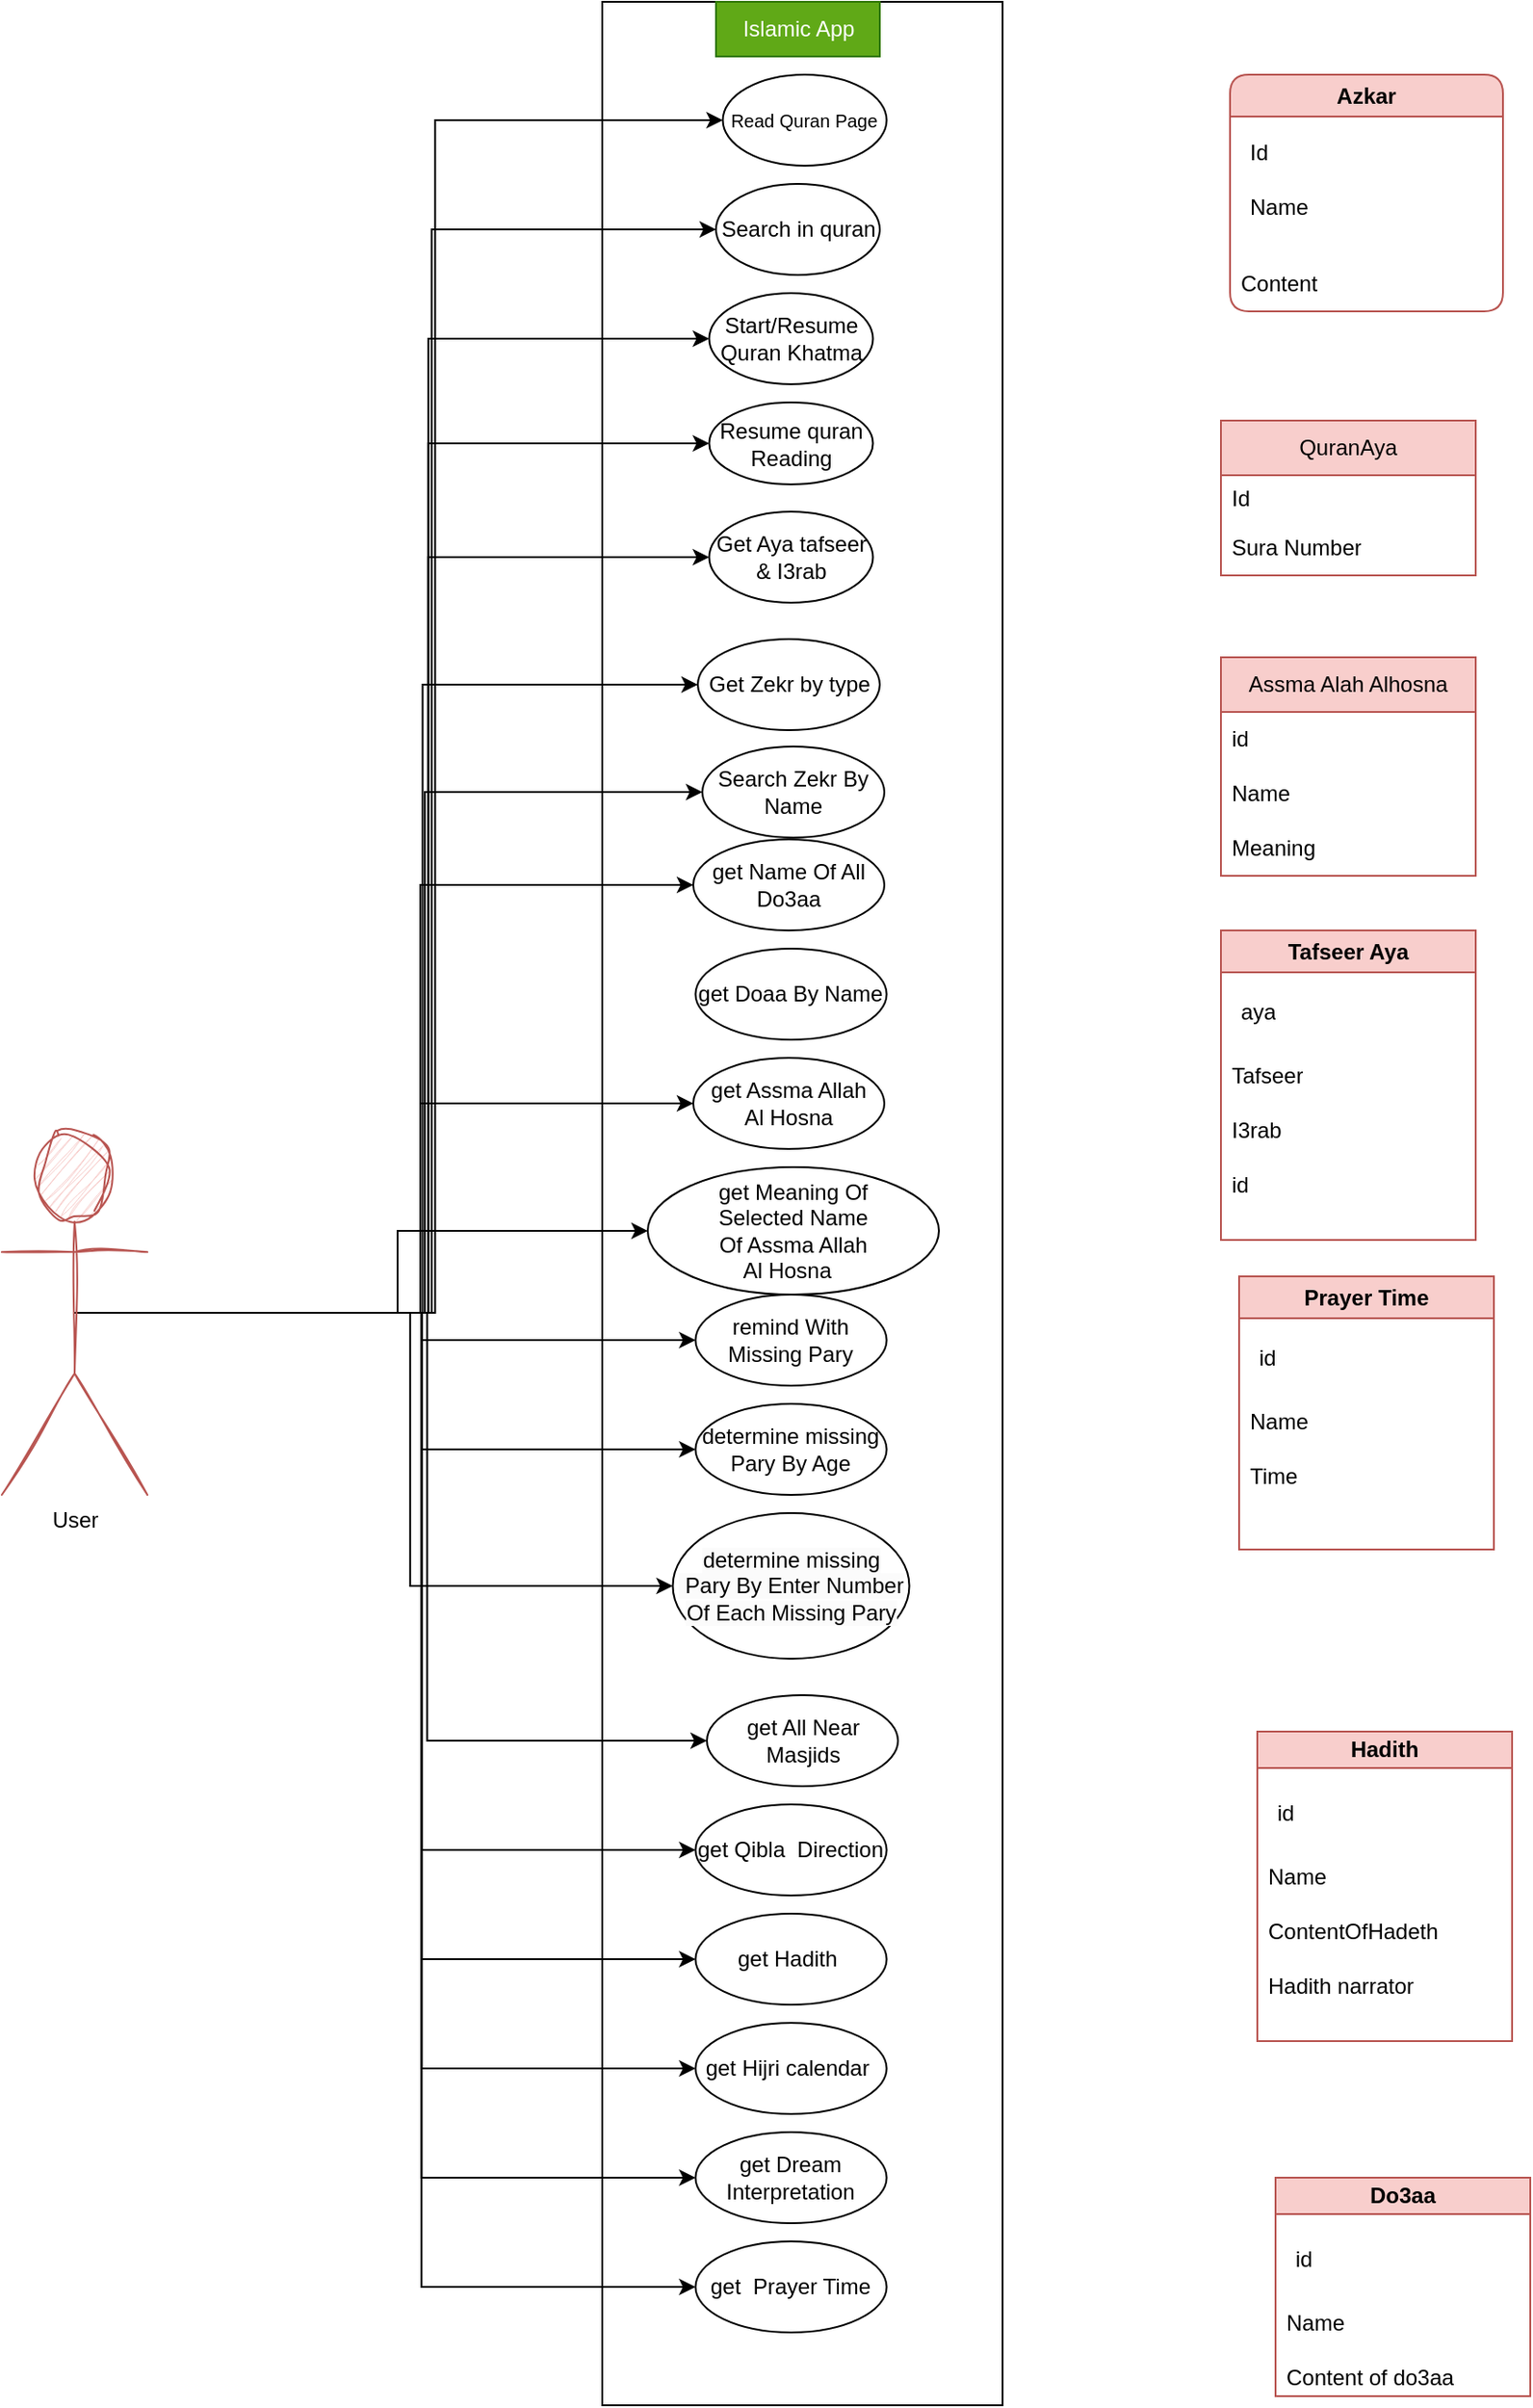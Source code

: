 <mxfile version="22.0.4" type="device">
  <diagram name="Page-1" id="Po5Km8ZeCA5UCwh9uSR4">
    <mxGraphModel dx="2510" dy="968" grid="1" gridSize="10" guides="1" tooltips="1" connect="1" arrows="1" fold="1" page="1" pageScale="1" pageWidth="850" pageHeight="1100" math="0" shadow="0">
      <root>
        <mxCell id="0" />
        <mxCell id="1" parent="0" />
        <mxCell id="7gqt0PY7z3TmWNlQmAuE-3" value="" style="rounded=0;whiteSpace=wrap;html=1;" parent="1" vertex="1">
          <mxGeometry x="280" y="130" width="220" height="1320" as="geometry" />
        </mxCell>
        <mxCell id="yYHlUG-1NSa63bpo5UA5-2" style="edgeStyle=orthogonalEdgeStyle;rounded=0;orthogonalLoop=1;jettySize=auto;html=1;exitX=0.5;exitY=0.5;exitDx=0;exitDy=0;exitPerimeter=0;entryX=0;entryY=0.5;entryDx=0;entryDy=0;" parent="1" source="7gqt0PY7z3TmWNlQmAuE-1" target="7gqt0PY7z3TmWNlQmAuE-8" edge="1">
          <mxGeometry relative="1" as="geometry" />
        </mxCell>
        <mxCell id="yYHlUG-1NSa63bpo5UA5-9" style="edgeStyle=orthogonalEdgeStyle;rounded=0;orthogonalLoop=1;jettySize=auto;html=1;exitX=0.5;exitY=0.5;exitDx=0;exitDy=0;exitPerimeter=0;entryX=0;entryY=0.5;entryDx=0;entryDy=0;" parent="1" source="7gqt0PY7z3TmWNlQmAuE-1" target="7gqt0PY7z3TmWNlQmAuE-9" edge="1">
          <mxGeometry relative="1" as="geometry" />
        </mxCell>
        <mxCell id="yYHlUG-1NSa63bpo5UA5-10" style="edgeStyle=orthogonalEdgeStyle;rounded=0;orthogonalLoop=1;jettySize=auto;html=1;exitX=0.5;exitY=0.5;exitDx=0;exitDy=0;exitPerimeter=0;entryX=0;entryY=0.5;entryDx=0;entryDy=0;" parent="1" source="7gqt0PY7z3TmWNlQmAuE-1" target="7gqt0PY7z3TmWNlQmAuE-10" edge="1">
          <mxGeometry relative="1" as="geometry" />
        </mxCell>
        <mxCell id="yYHlUG-1NSa63bpo5UA5-11" style="edgeStyle=orthogonalEdgeStyle;rounded=0;orthogonalLoop=1;jettySize=auto;html=1;exitX=0.5;exitY=0.5;exitDx=0;exitDy=0;exitPerimeter=0;entryX=0;entryY=0.5;entryDx=0;entryDy=0;" parent="1" source="7gqt0PY7z3TmWNlQmAuE-1" target="7gqt0PY7z3TmWNlQmAuE-11" edge="1">
          <mxGeometry relative="1" as="geometry" />
        </mxCell>
        <mxCell id="yYHlUG-1NSa63bpo5UA5-30" style="edgeStyle=orthogonalEdgeStyle;rounded=0;orthogonalLoop=1;jettySize=auto;html=1;exitX=0.5;exitY=0.5;exitDx=0;exitDy=0;exitPerimeter=0;entryX=0;entryY=0.5;entryDx=0;entryDy=0;" parent="1" source="7gqt0PY7z3TmWNlQmAuE-1" target="yYHlUG-1NSa63bpo5UA5-14" edge="1">
          <mxGeometry relative="1" as="geometry" />
        </mxCell>
        <mxCell id="yYHlUG-1NSa63bpo5UA5-31" style="edgeStyle=orthogonalEdgeStyle;rounded=0;orthogonalLoop=1;jettySize=auto;html=1;exitX=0.5;exitY=0.5;exitDx=0;exitDy=0;exitPerimeter=0;entryX=0;entryY=0.5;entryDx=0;entryDy=0;" parent="1" source="7gqt0PY7z3TmWNlQmAuE-1" target="yYHlUG-1NSa63bpo5UA5-17" edge="1">
          <mxGeometry relative="1" as="geometry" />
        </mxCell>
        <mxCell id="yYHlUG-1NSa63bpo5UA5-32" style="edgeStyle=orthogonalEdgeStyle;rounded=0;orthogonalLoop=1;jettySize=auto;html=1;exitX=0.5;exitY=0.5;exitDx=0;exitDy=0;exitPerimeter=0;entryX=0;entryY=0.5;entryDx=0;entryDy=0;" parent="1" source="7gqt0PY7z3TmWNlQmAuE-1" target="yYHlUG-1NSa63bpo5UA5-23" edge="1">
          <mxGeometry relative="1" as="geometry" />
        </mxCell>
        <mxCell id="yYHlUG-1NSa63bpo5UA5-34" style="edgeStyle=orthogonalEdgeStyle;rounded=0;orthogonalLoop=1;jettySize=auto;html=1;exitX=0.5;exitY=0.5;exitDx=0;exitDy=0;exitPerimeter=0;entryX=0;entryY=0.5;entryDx=0;entryDy=0;" parent="1" source="7gqt0PY7z3TmWNlQmAuE-1" target="yYHlUG-1NSa63bpo5UA5-16" edge="1">
          <mxGeometry relative="1" as="geometry" />
        </mxCell>
        <mxCell id="yYHlUG-1NSa63bpo5UA5-35" style="edgeStyle=orthogonalEdgeStyle;rounded=0;orthogonalLoop=1;jettySize=auto;html=1;exitX=0.5;exitY=0.5;exitDx=0;exitDy=0;exitPerimeter=0;entryX=0;entryY=0.5;entryDx=0;entryDy=0;" parent="1" source="7gqt0PY7z3TmWNlQmAuE-1" target="yYHlUG-1NSa63bpo5UA5-18" edge="1">
          <mxGeometry relative="1" as="geometry" />
        </mxCell>
        <mxCell id="yYHlUG-1NSa63bpo5UA5-36" style="edgeStyle=orthogonalEdgeStyle;rounded=0;orthogonalLoop=1;jettySize=auto;html=1;exitX=0.5;exitY=0.5;exitDx=0;exitDy=0;exitPerimeter=0;entryX=0;entryY=0.5;entryDx=0;entryDy=0;" parent="1" source="7gqt0PY7z3TmWNlQmAuE-1" target="yYHlUG-1NSa63bpo5UA5-19" edge="1">
          <mxGeometry relative="1" as="geometry" />
        </mxCell>
        <mxCell id="yYHlUG-1NSa63bpo5UA5-37" style="edgeStyle=orthogonalEdgeStyle;rounded=0;orthogonalLoop=1;jettySize=auto;html=1;exitX=0.5;exitY=0.5;exitDx=0;exitDy=0;exitPerimeter=0;entryX=0;entryY=0.5;entryDx=0;entryDy=0;" parent="1" source="7gqt0PY7z3TmWNlQmAuE-1" target="yYHlUG-1NSa63bpo5UA5-21" edge="1">
          <mxGeometry relative="1" as="geometry" />
        </mxCell>
        <mxCell id="yYHlUG-1NSa63bpo5UA5-38" style="edgeStyle=orthogonalEdgeStyle;rounded=0;orthogonalLoop=1;jettySize=auto;html=1;exitX=0.5;exitY=0.5;exitDx=0;exitDy=0;exitPerimeter=0;entryX=0;entryY=0.5;entryDx=0;entryDy=0;" parent="1" source="7gqt0PY7z3TmWNlQmAuE-1" target="yYHlUG-1NSa63bpo5UA5-24" edge="1">
          <mxGeometry relative="1" as="geometry" />
        </mxCell>
        <mxCell id="yYHlUG-1NSa63bpo5UA5-39" style="edgeStyle=orthogonalEdgeStyle;rounded=0;orthogonalLoop=1;jettySize=auto;html=1;exitX=0.5;exitY=0.5;exitDx=0;exitDy=0;exitPerimeter=0;entryX=0;entryY=0.5;entryDx=0;entryDy=0;" parent="1" source="7gqt0PY7z3TmWNlQmAuE-1" target="yYHlUG-1NSa63bpo5UA5-25" edge="1">
          <mxGeometry relative="1" as="geometry" />
        </mxCell>
        <mxCell id="yYHlUG-1NSa63bpo5UA5-40" style="edgeStyle=orthogonalEdgeStyle;rounded=0;orthogonalLoop=1;jettySize=auto;html=1;exitX=0.5;exitY=0.5;exitDx=0;exitDy=0;exitPerimeter=0;entryX=0;entryY=0.5;entryDx=0;entryDy=0;" parent="1" source="7gqt0PY7z3TmWNlQmAuE-1" target="yYHlUG-1NSa63bpo5UA5-26" edge="1">
          <mxGeometry relative="1" as="geometry" />
        </mxCell>
        <mxCell id="yYHlUG-1NSa63bpo5UA5-41" style="edgeStyle=orthogonalEdgeStyle;rounded=0;orthogonalLoop=1;jettySize=auto;html=1;exitX=0.5;exitY=0.5;exitDx=0;exitDy=0;exitPerimeter=0;entryX=0;entryY=0.5;entryDx=0;entryDy=0;" parent="1" source="7gqt0PY7z3TmWNlQmAuE-1" target="yYHlUG-1NSa63bpo5UA5-27" edge="1">
          <mxGeometry relative="1" as="geometry" />
        </mxCell>
        <mxCell id="yYHlUG-1NSa63bpo5UA5-42" style="edgeStyle=orthogonalEdgeStyle;rounded=0;orthogonalLoop=1;jettySize=auto;html=1;exitX=0.5;exitY=0.5;exitDx=0;exitDy=0;exitPerimeter=0;entryX=0;entryY=0.5;entryDx=0;entryDy=0;" parent="1" source="7gqt0PY7z3TmWNlQmAuE-1" target="yYHlUG-1NSa63bpo5UA5-28" edge="1">
          <mxGeometry relative="1" as="geometry" />
        </mxCell>
        <mxCell id="yYHlUG-1NSa63bpo5UA5-44" style="edgeStyle=orthogonalEdgeStyle;rounded=0;orthogonalLoop=1;jettySize=auto;html=1;exitX=0.5;exitY=0.5;exitDx=0;exitDy=0;exitPerimeter=0;entryX=0;entryY=0.5;entryDx=0;entryDy=0;" parent="1" source="7gqt0PY7z3TmWNlQmAuE-1" target="7gqt0PY7z3TmWNlQmAuE-12" edge="1">
          <mxGeometry relative="1" as="geometry" />
        </mxCell>
        <mxCell id="yYHlUG-1NSa63bpo5UA5-45" style="edgeStyle=orthogonalEdgeStyle;rounded=0;orthogonalLoop=1;jettySize=auto;html=1;exitX=0.5;exitY=0.5;exitDx=0;exitDy=0;exitPerimeter=0;entryX=0;entryY=0.5;entryDx=0;entryDy=0;" parent="1" source="7gqt0PY7z3TmWNlQmAuE-1" target="7gqt0PY7z3TmWNlQmAuE-7" edge="1">
          <mxGeometry relative="1" as="geometry" />
        </mxCell>
        <mxCell id="xr-b1YEZQtmxwVTNyatM-19" style="edgeStyle=orthogonalEdgeStyle;rounded=0;orthogonalLoop=1;jettySize=auto;html=1;exitX=0.5;exitY=0.5;exitDx=0;exitDy=0;exitPerimeter=0;entryX=0;entryY=0.5;entryDx=0;entryDy=0;" edge="1" parent="1" source="7gqt0PY7z3TmWNlQmAuE-1" target="7gqt0PY7z3TmWNlQmAuE-5">
          <mxGeometry relative="1" as="geometry" />
        </mxCell>
        <mxCell id="7gqt0PY7z3TmWNlQmAuE-1" value="User" style="shape=umlActor;verticalLabelPosition=bottom;verticalAlign=top;html=1;outlineConnect=0;sketch=1;curveFitting=1;jiggle=2;fillColor=#F8CECC;strokeColor=#b85450;" parent="1" vertex="1">
          <mxGeometry x="-50" y="750" width="80" height="200" as="geometry" />
        </mxCell>
        <mxCell id="7gqt0PY7z3TmWNlQmAuE-4" value="Islamic App" style="text;html=1;strokeColor=#2D7600;fillColor=#60a917;align=center;verticalAlign=middle;whiteSpace=wrap;rounded=0;fontColor=#ffffff;" parent="1" vertex="1">
          <mxGeometry x="342.5" y="130" width="90" height="30" as="geometry" />
        </mxCell>
        <mxCell id="7gqt0PY7z3TmWNlQmAuE-5" value="&lt;font style=&quot;font-size: 10px;&quot;&gt;Read Quran Page&lt;/font&gt;" style="ellipse;whiteSpace=wrap;html=1;" parent="1" vertex="1">
          <mxGeometry x="346.25" y="170" width="90" height="50" as="geometry" />
        </mxCell>
        <mxCell id="7gqt0PY7z3TmWNlQmAuE-7" value="Search in quran" style="ellipse;whiteSpace=wrap;html=1;" parent="1" vertex="1">
          <mxGeometry x="342.5" y="230" width="90" height="50" as="geometry" />
        </mxCell>
        <mxCell id="7gqt0PY7z3TmWNlQmAuE-8" value="Start/Resume Quran Khatma" style="ellipse;whiteSpace=wrap;html=1;" parent="1" vertex="1">
          <mxGeometry x="338.75" y="290" width="90" height="50" as="geometry" />
        </mxCell>
        <mxCell id="7gqt0PY7z3TmWNlQmAuE-9" value="Get Aya tafseer &amp;amp; I3rab" style="ellipse;whiteSpace=wrap;html=1;" parent="1" vertex="1">
          <mxGeometry x="338.75" y="410" width="90" height="50" as="geometry" />
        </mxCell>
        <mxCell id="7gqt0PY7z3TmWNlQmAuE-10" value="Get Zekr by type" style="ellipse;whiteSpace=wrap;html=1;" parent="1" vertex="1">
          <mxGeometry x="332.5" y="480" width="100" height="50" as="geometry" />
        </mxCell>
        <mxCell id="7gqt0PY7z3TmWNlQmAuE-11" value="Search Zekr By Name" style="ellipse;whiteSpace=wrap;html=1;" parent="1" vertex="1">
          <mxGeometry x="335" y="539" width="100" height="50" as="geometry" />
        </mxCell>
        <mxCell id="7gqt0PY7z3TmWNlQmAuE-12" value="Resume quran Reading" style="ellipse;whiteSpace=wrap;html=1;" parent="1" vertex="1">
          <mxGeometry x="338.75" y="350" width="90" height="45" as="geometry" />
        </mxCell>
        <mxCell id="7gqt0PY7z3TmWNlQmAuE-13" value="QuranAya" style="swimlane;fontStyle=0;childLayout=stackLayout;horizontal=1;startSize=30;horizontalStack=0;resizeParent=1;resizeParentMax=0;resizeLast=0;collapsible=1;marginBottom=0;whiteSpace=wrap;html=1;fillColor=#f8cecc;strokeColor=#b85450;" parent="1" vertex="1">
          <mxGeometry x="620" y="360" width="140" height="85" as="geometry" />
        </mxCell>
        <mxCell id="7gqt0PY7z3TmWNlQmAuE-14" value="Id" style="text;strokeColor=none;fillColor=none;align=left;verticalAlign=middle;spacingLeft=4;spacingRight=4;overflow=hidden;points=[[0,0.5],[1,0.5]];portConstraint=eastwest;rotatable=0;whiteSpace=wrap;html=1;" parent="7gqt0PY7z3TmWNlQmAuE-13" vertex="1">
          <mxGeometry y="30" width="140" height="25" as="geometry" />
        </mxCell>
        <mxCell id="7gqt0PY7z3TmWNlQmAuE-16" value="Sura Number" style="text;strokeColor=none;fillColor=none;align=left;verticalAlign=middle;spacingLeft=4;spacingRight=4;overflow=hidden;points=[[0,0.5],[1,0.5]];portConstraint=eastwest;rotatable=0;whiteSpace=wrap;html=1;" parent="7gqt0PY7z3TmWNlQmAuE-13" vertex="1">
          <mxGeometry y="55" width="140" height="30" as="geometry" />
        </mxCell>
        <mxCell id="yYHlUG-1NSa63bpo5UA5-13" value="get Doaa By Name" style="ellipse;whiteSpace=wrap;html=1;" parent="1" vertex="1">
          <mxGeometry x="331.25" y="650" width="105" height="50" as="geometry" />
        </mxCell>
        <mxCell id="yYHlUG-1NSa63bpo5UA5-14" value="get Name Of All Do3aa" style="ellipse;whiteSpace=wrap;html=1;" parent="1" vertex="1">
          <mxGeometry x="330" y="590" width="105" height="50" as="geometry" />
        </mxCell>
        <mxCell id="yYHlUG-1NSa63bpo5UA5-16" value="remind With Missing Pary" style="ellipse;whiteSpace=wrap;html=1;" parent="1" vertex="1">
          <mxGeometry x="331.25" y="840" width="105" height="50" as="geometry" />
        </mxCell>
        <mxCell id="yYHlUG-1NSa63bpo5UA5-17" value="get Assma Allah &lt;br&gt;Al Hosna" style="ellipse;whiteSpace=wrap;html=1;" parent="1" vertex="1">
          <mxGeometry x="330" y="710" width="105" height="50" as="geometry" />
        </mxCell>
        <mxCell id="yYHlUG-1NSa63bpo5UA5-18" value="determine missing Pary By Age" style="ellipse;whiteSpace=wrap;html=1;" parent="1" vertex="1">
          <mxGeometry x="331.25" y="900" width="105" height="50" as="geometry" />
        </mxCell>
        <mxCell id="yYHlUG-1NSa63bpo5UA5-19" value="&lt;span style=&quot;color: rgb(0, 0, 0); font-family: Helvetica; font-size: 12px; font-style: normal; font-variant-ligatures: normal; font-variant-caps: normal; font-weight: 400; letter-spacing: normal; orphans: 2; text-align: center; text-indent: 0px; text-transform: none; widows: 2; word-spacing: 0px; -webkit-text-stroke-width: 0px; background-color: rgb(251, 251, 251); text-decoration-thickness: initial; text-decoration-style: initial; text-decoration-color: initial; float: none; display: inline !important;&quot;&gt;determine missing&lt;br&gt;&amp;nbsp;Pary By Enter Number Of Each Missing Pary&lt;/span&gt;" style="ellipse;whiteSpace=wrap;html=1;" parent="1" vertex="1">
          <mxGeometry x="318.75" y="960" width="130" height="80" as="geometry" />
        </mxCell>
        <mxCell id="yYHlUG-1NSa63bpo5UA5-21" value="get All Near Masjids" style="ellipse;whiteSpace=wrap;html=1;" parent="1" vertex="1">
          <mxGeometry x="337.5" y="1060" width="105" height="50" as="geometry" />
        </mxCell>
        <mxCell id="yYHlUG-1NSa63bpo5UA5-23" value="get Meaning Of &lt;br&gt;Selected Name &lt;br&gt;Of Assma Allah&lt;br style=&quot;border-color: var(--border-color);&quot;&gt;Al Hosna&amp;nbsp;&amp;nbsp;" style="ellipse;whiteSpace=wrap;html=1;" parent="1" vertex="1">
          <mxGeometry x="305" y="770" width="160" height="70" as="geometry" />
        </mxCell>
        <mxCell id="yYHlUG-1NSa63bpo5UA5-24" value="get&amp;nbsp;Qibla&amp;nbsp; Direction" style="ellipse;whiteSpace=wrap;html=1;" parent="1" vertex="1">
          <mxGeometry x="331.25" y="1120" width="105" height="50" as="geometry" />
        </mxCell>
        <mxCell id="yYHlUG-1NSa63bpo5UA5-25" value="get Hadith&amp;nbsp;" style="ellipse;whiteSpace=wrap;html=1;" parent="1" vertex="1">
          <mxGeometry x="331.25" y="1180" width="105" height="50" as="geometry" />
        </mxCell>
        <mxCell id="yYHlUG-1NSa63bpo5UA5-26" value="get&amp;nbsp;Hijri calendar&amp;nbsp;" style="ellipse;whiteSpace=wrap;html=1;" parent="1" vertex="1">
          <mxGeometry x="331.25" y="1240" width="105" height="50" as="geometry" />
        </mxCell>
        <mxCell id="yYHlUG-1NSa63bpo5UA5-27" value="get&amp;nbsp;Dream Interpretation" style="ellipse;whiteSpace=wrap;html=1;" parent="1" vertex="1">
          <mxGeometry x="331.25" y="1300" width="105" height="50" as="geometry" />
        </mxCell>
        <mxCell id="yYHlUG-1NSa63bpo5UA5-28" value="get&amp;nbsp;&amp;nbsp;Prayer Time" style="ellipse;whiteSpace=wrap;html=1;" parent="1" vertex="1">
          <mxGeometry x="331.25" y="1360" width="105" height="50" as="geometry" />
        </mxCell>
        <mxCell id="yYHlUG-1NSa63bpo5UA5-46" value="Azkar" style="swimlane;whiteSpace=wrap;html=1;rounded=1;shadow=0;glass=0;swimlaneLine=1;fillColor=#f8cecc;strokeColor=#b85450;" parent="1" vertex="1">
          <mxGeometry x="625" y="170" width="150" height="130" as="geometry">
            <mxRectangle x="660" y="-130" width="70" height="30" as="alternateBounds" />
          </mxGeometry>
        </mxCell>
        <mxCell id="yYHlUG-1NSa63bpo5UA5-50" value="Id" style="text;strokeColor=none;fillColor=none;align=left;verticalAlign=middle;spacingLeft=4;spacingRight=4;overflow=hidden;points=[[0,0.5],[1,0.5]];portConstraint=eastwest;rotatable=0;whiteSpace=wrap;html=1;" parent="yYHlUG-1NSa63bpo5UA5-46" vertex="1">
          <mxGeometry x="5" y="30" width="140" height="25" as="geometry" />
        </mxCell>
        <mxCell id="7gqt0PY7z3TmWNlQmAuE-15" value="Name" style="text;strokeColor=none;fillColor=none;align=left;verticalAlign=middle;spacingLeft=4;spacingRight=4;overflow=hidden;points=[[0,0.5],[1,0.5]];portConstraint=eastwest;rotatable=0;whiteSpace=wrap;html=1;" parent="yYHlUG-1NSa63bpo5UA5-46" vertex="1">
          <mxGeometry x="5" y="55" width="140" height="35" as="geometry" />
        </mxCell>
        <mxCell id="yYHlUG-1NSa63bpo5UA5-51" value="Content" style="text;strokeColor=none;fillColor=none;align=left;verticalAlign=middle;spacingLeft=4;spacingRight=4;overflow=hidden;points=[[0,0.5],[1,0.5]];portConstraint=eastwest;rotatable=0;whiteSpace=wrap;html=1;" parent="yYHlUG-1NSa63bpo5UA5-46" vertex="1">
          <mxGeometry y="100" width="140" height="30" as="geometry" />
        </mxCell>
        <mxCell id="yYHlUG-1NSa63bpo5UA5-53" value="Assma Alah Alhosna" style="swimlane;fontStyle=0;childLayout=stackLayout;horizontal=1;startSize=30;horizontalStack=0;resizeParent=1;resizeParentMax=0;resizeLast=0;collapsible=1;marginBottom=0;whiteSpace=wrap;html=1;swimlaneFillColor=none;fillColor=#f8cecc;strokeColor=#b85450;" parent="1" vertex="1">
          <mxGeometry x="620" y="490" width="140" height="120" as="geometry" />
        </mxCell>
        <mxCell id="yYHlUG-1NSa63bpo5UA5-54" value="id" style="text;strokeColor=none;fillColor=none;align=left;verticalAlign=middle;spacingLeft=4;spacingRight=4;overflow=hidden;points=[[0,0.5],[1,0.5]];portConstraint=eastwest;rotatable=0;whiteSpace=wrap;html=1;" parent="yYHlUG-1NSa63bpo5UA5-53" vertex="1">
          <mxGeometry y="30" width="140" height="30" as="geometry" />
        </mxCell>
        <mxCell id="yYHlUG-1NSa63bpo5UA5-55" value="Name" style="text;strokeColor=none;fillColor=none;align=left;verticalAlign=middle;spacingLeft=4;spacingRight=4;overflow=hidden;points=[[0,0.5],[1,0.5]];portConstraint=eastwest;rotatable=0;whiteSpace=wrap;html=1;" parent="yYHlUG-1NSa63bpo5UA5-53" vertex="1">
          <mxGeometry y="60" width="140" height="30" as="geometry" />
        </mxCell>
        <mxCell id="yYHlUG-1NSa63bpo5UA5-56" value="Meaning" style="text;strokeColor=none;fillColor=none;align=left;verticalAlign=middle;spacingLeft=4;spacingRight=4;overflow=hidden;points=[[0,0.5],[1,0.5]];portConstraint=eastwest;rotatable=0;whiteSpace=wrap;html=1;" parent="yYHlUG-1NSa63bpo5UA5-53" vertex="1">
          <mxGeometry y="90" width="140" height="30" as="geometry" />
        </mxCell>
        <mxCell id="yYHlUG-1NSa63bpo5UA5-69" value="Tafseer Aya" style="swimlane;whiteSpace=wrap;html=1;fillColor=#f8cecc;strokeColor=#b85450;" parent="1" vertex="1">
          <mxGeometry x="620" y="640" width="140" height="170" as="geometry" />
        </mxCell>
        <mxCell id="yYHlUG-1NSa63bpo5UA5-70" value="aya" style="text;strokeColor=none;fillColor=none;align=left;verticalAlign=middle;spacingLeft=4;spacingRight=4;overflow=hidden;points=[[0,0.5],[1,0.5]];portConstraint=eastwest;rotatable=0;whiteSpace=wrap;html=1;" parent="yYHlUG-1NSa63bpo5UA5-69" vertex="1">
          <mxGeometry x="5" y="30" width="130" height="30" as="geometry" />
        </mxCell>
        <mxCell id="xr-b1YEZQtmxwVTNyatM-1" value="Tafseer" style="text;strokeColor=none;fillColor=none;align=left;verticalAlign=middle;spacingLeft=4;spacingRight=4;overflow=hidden;points=[[0,0.5],[1,0.5]];portConstraint=eastwest;rotatable=0;whiteSpace=wrap;html=1;" vertex="1" parent="yYHlUG-1NSa63bpo5UA5-69">
          <mxGeometry y="65" width="140" height="30" as="geometry" />
        </mxCell>
        <mxCell id="xr-b1YEZQtmxwVTNyatM-2" value="I3rab" style="text;strokeColor=none;fillColor=none;align=left;verticalAlign=middle;spacingLeft=4;spacingRight=4;overflow=hidden;points=[[0,0.5],[1,0.5]];portConstraint=eastwest;rotatable=0;whiteSpace=wrap;html=1;" vertex="1" parent="yYHlUG-1NSa63bpo5UA5-69">
          <mxGeometry y="95" width="140" height="30" as="geometry" />
        </mxCell>
        <mxCell id="xr-b1YEZQtmxwVTNyatM-7" value="id" style="text;strokeColor=none;fillColor=none;align=left;verticalAlign=middle;spacingLeft=4;spacingRight=4;overflow=hidden;points=[[0,0.5],[1,0.5]];portConstraint=eastwest;rotatable=0;whiteSpace=wrap;html=1;" vertex="1" parent="yYHlUG-1NSa63bpo5UA5-69">
          <mxGeometry y="125" width="140" height="30" as="geometry" />
        </mxCell>
        <mxCell id="xr-b1YEZQtmxwVTNyatM-3" value="Prayer Time" style="swimlane;whiteSpace=wrap;html=1;startSize=23;fillColor=#f8cecc;strokeColor=#b85450;" vertex="1" parent="1">
          <mxGeometry x="630" y="830" width="140" height="150" as="geometry" />
        </mxCell>
        <mxCell id="xr-b1YEZQtmxwVTNyatM-4" value="id" style="text;strokeColor=none;fillColor=none;align=left;verticalAlign=middle;spacingLeft=4;spacingRight=4;overflow=hidden;points=[[0,0.5],[1,0.5]];portConstraint=eastwest;rotatable=0;whiteSpace=wrap;html=1;" vertex="1" parent="xr-b1YEZQtmxwVTNyatM-3">
          <mxGeometry x="5" y="30" width="130" height="30" as="geometry" />
        </mxCell>
        <mxCell id="xr-b1YEZQtmxwVTNyatM-5" value="Name" style="text;strokeColor=none;fillColor=none;align=left;verticalAlign=middle;spacingLeft=4;spacingRight=4;overflow=hidden;points=[[0,0.5],[1,0.5]];portConstraint=eastwest;rotatable=0;whiteSpace=wrap;html=1;" vertex="1" parent="xr-b1YEZQtmxwVTNyatM-3">
          <mxGeometry y="65" width="140" height="30" as="geometry" />
        </mxCell>
        <mxCell id="xr-b1YEZQtmxwVTNyatM-6" value="Time" style="text;strokeColor=none;fillColor=none;align=left;verticalAlign=middle;spacingLeft=4;spacingRight=4;overflow=hidden;points=[[0,0.5],[1,0.5]];portConstraint=eastwest;rotatable=0;whiteSpace=wrap;html=1;" vertex="1" parent="xr-b1YEZQtmxwVTNyatM-3">
          <mxGeometry y="95" width="140" height="30" as="geometry" />
        </mxCell>
        <mxCell id="xr-b1YEZQtmxwVTNyatM-8" value="Hadith" style="swimlane;whiteSpace=wrap;html=1;startSize=20;fillColor=#f8cecc;strokeColor=#b85450;" vertex="1" parent="1">
          <mxGeometry x="640" y="1080" width="140" height="170" as="geometry" />
        </mxCell>
        <mxCell id="xr-b1YEZQtmxwVTNyatM-9" value="id" style="text;strokeColor=none;fillColor=none;align=left;verticalAlign=middle;spacingLeft=4;spacingRight=4;overflow=hidden;points=[[0,0.5],[1,0.5]];portConstraint=eastwest;rotatable=0;whiteSpace=wrap;html=1;" vertex="1" parent="xr-b1YEZQtmxwVTNyatM-8">
          <mxGeometry x="5" y="30" width="130" height="30" as="geometry" />
        </mxCell>
        <mxCell id="xr-b1YEZQtmxwVTNyatM-10" value="Name" style="text;strokeColor=none;fillColor=none;align=left;verticalAlign=middle;spacingLeft=4;spacingRight=4;overflow=hidden;points=[[0,0.5],[1,0.5]];portConstraint=eastwest;rotatable=0;whiteSpace=wrap;html=1;" vertex="1" parent="xr-b1YEZQtmxwVTNyatM-8">
          <mxGeometry y="65" width="140" height="30" as="geometry" />
        </mxCell>
        <mxCell id="xr-b1YEZQtmxwVTNyatM-11" value="ContentOfHadeth" style="text;strokeColor=none;fillColor=none;align=left;verticalAlign=middle;spacingLeft=4;spacingRight=4;overflow=hidden;points=[[0,0.5],[1,0.5]];portConstraint=eastwest;rotatable=0;whiteSpace=wrap;html=1;" vertex="1" parent="xr-b1YEZQtmxwVTNyatM-8">
          <mxGeometry y="95" width="140" height="30" as="geometry" />
        </mxCell>
        <mxCell id="xr-b1YEZQtmxwVTNyatM-12" value="Hadith narrator" style="text;strokeColor=none;fillColor=none;align=left;verticalAlign=middle;spacingLeft=4;spacingRight=4;overflow=hidden;points=[[0,0.5],[1,0.5]];portConstraint=eastwest;rotatable=0;whiteSpace=wrap;html=1;" vertex="1" parent="xr-b1YEZQtmxwVTNyatM-8">
          <mxGeometry y="125" width="140" height="30" as="geometry" />
        </mxCell>
        <mxCell id="xr-b1YEZQtmxwVTNyatM-14" value="Do3aa" style="swimlane;whiteSpace=wrap;html=1;startSize=20;fillColor=#f8cecc;strokeColor=#b85450;" vertex="1" parent="1">
          <mxGeometry x="650" y="1325" width="140" height="120" as="geometry" />
        </mxCell>
        <mxCell id="xr-b1YEZQtmxwVTNyatM-15" value="id" style="text;strokeColor=none;fillColor=none;align=left;verticalAlign=middle;spacingLeft=4;spacingRight=4;overflow=hidden;points=[[0,0.5],[1,0.5]];portConstraint=eastwest;rotatable=0;whiteSpace=wrap;html=1;" vertex="1" parent="xr-b1YEZQtmxwVTNyatM-14">
          <mxGeometry x="5" y="30" width="130" height="30" as="geometry" />
        </mxCell>
        <mxCell id="xr-b1YEZQtmxwVTNyatM-16" value="Name" style="text;strokeColor=none;fillColor=none;align=left;verticalAlign=middle;spacingLeft=4;spacingRight=4;overflow=hidden;points=[[0,0.5],[1,0.5]];portConstraint=eastwest;rotatable=0;whiteSpace=wrap;html=1;" vertex="1" parent="xr-b1YEZQtmxwVTNyatM-14">
          <mxGeometry y="65" width="140" height="30" as="geometry" />
        </mxCell>
        <mxCell id="xr-b1YEZQtmxwVTNyatM-17" value="Content of do3aa" style="text;strokeColor=none;fillColor=none;align=left;verticalAlign=middle;spacingLeft=4;spacingRight=4;overflow=hidden;points=[[0,0.5],[1,0.5]];portConstraint=eastwest;rotatable=0;whiteSpace=wrap;html=1;" vertex="1" parent="xr-b1YEZQtmxwVTNyatM-14">
          <mxGeometry y="95" width="140" height="30" as="geometry" />
        </mxCell>
      </root>
    </mxGraphModel>
  </diagram>
</mxfile>
